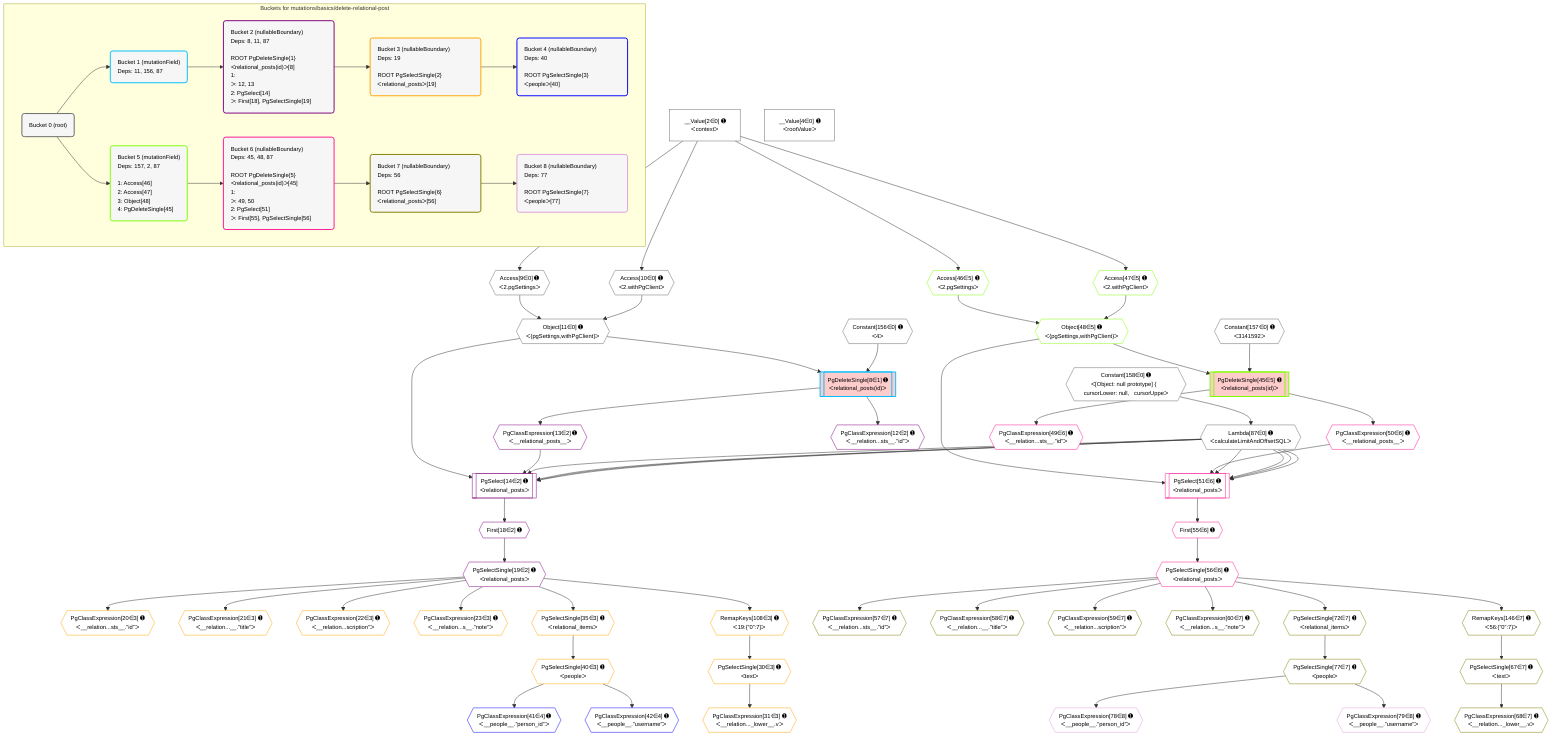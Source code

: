 %%{init: {'themeVariables': { 'fontSize': '12px'}}}%%
graph TD
    classDef path fill:#eee,stroke:#000,color:#000
    classDef plan fill:#fff,stroke-width:1px,color:#000
    classDef itemplan fill:#fff,stroke-width:2px,color:#000
    classDef unbatchedplan fill:#dff,stroke-width:1px,color:#000
    classDef sideeffectplan fill:#fcc,stroke-width:2px,color:#000
    classDef bucket fill:#f6f6f6,color:#000,stroke-width:2px,text-align:left


    %% plan dependencies
    Object11{{"Object[11∈0] ➊<br />ᐸ{pgSettings,withPgClient}ᐳ"}}:::plan
    Access9{{"Access[9∈0] ➊<br />ᐸ2.pgSettingsᐳ"}}:::plan
    Access10{{"Access[10∈0] ➊<br />ᐸ2.withPgClientᐳ"}}:::plan
    Access9 & Access10 --> Object11
    __Value2["__Value[2∈0] ➊<br />ᐸcontextᐳ"]:::plan
    __Value2 --> Access9
    __Value2 --> Access10
    Lambda87{{"Lambda[87∈0] ➊<br />ᐸcalculateLimitAndOffsetSQLᐳ"}}:::plan
    Constant158{{"Constant[158∈0] ➊<br />ᐸ[Object: null prototype] {   cursorLower: null,   cursorUppeᐳ"}}:::plan
    Constant158 --> Lambda87
    __Value4["__Value[4∈0] ➊<br />ᐸrootValueᐳ"]:::plan
    Constant156{{"Constant[156∈0] ➊<br />ᐸ4ᐳ"}}:::plan
    Constant157{{"Constant[157∈0] ➊<br />ᐸ3141592ᐳ"}}:::plan
    PgDeleteSingle8[["PgDeleteSingle[8∈1] ➊<br />ᐸrelational_posts(id)ᐳ"]]:::sideeffectplan
    Object11 & Constant156 --> PgDeleteSingle8
    PgSelect14[["PgSelect[14∈2] ➊<br />ᐸrelational_postsᐳ"]]:::plan
    PgClassExpression13{{"PgClassExpression[13∈2] ➊<br />ᐸ__relational_posts__ᐳ"}}:::plan
    Object11 & PgClassExpression13 & Lambda87 & Lambda87 & Lambda87 & Lambda87 --> PgSelect14
    PgClassExpression12{{"PgClassExpression[12∈2] ➊<br />ᐸ__relation...sts__.”id”ᐳ"}}:::plan
    PgDeleteSingle8 --> PgClassExpression12
    PgDeleteSingle8 --> PgClassExpression13
    First18{{"First[18∈2] ➊"}}:::plan
    PgSelect14 --> First18
    PgSelectSingle19{{"PgSelectSingle[19∈2] ➊<br />ᐸrelational_postsᐳ"}}:::plan
    First18 --> PgSelectSingle19
    PgClassExpression20{{"PgClassExpression[20∈3] ➊<br />ᐸ__relation...sts__.”id”ᐳ"}}:::plan
    PgSelectSingle19 --> PgClassExpression20
    PgClassExpression21{{"PgClassExpression[21∈3] ➊<br />ᐸ__relation...__.”title”ᐳ"}}:::plan
    PgSelectSingle19 --> PgClassExpression21
    PgClassExpression22{{"PgClassExpression[22∈3] ➊<br />ᐸ__relation...scription”ᐳ"}}:::plan
    PgSelectSingle19 --> PgClassExpression22
    PgClassExpression23{{"PgClassExpression[23∈3] ➊<br />ᐸ__relation...s__.”note”ᐳ"}}:::plan
    PgSelectSingle19 --> PgClassExpression23
    PgSelectSingle30{{"PgSelectSingle[30∈3] ➊<br />ᐸtextᐳ"}}:::plan
    RemapKeys108{{"RemapKeys[108∈3] ➊<br />ᐸ19:{”0”:7}ᐳ"}}:::plan
    RemapKeys108 --> PgSelectSingle30
    PgClassExpression31{{"PgClassExpression[31∈3] ➊<br />ᐸ__relation..._lower__.vᐳ"}}:::plan
    PgSelectSingle30 --> PgClassExpression31
    PgSelectSingle35{{"PgSelectSingle[35∈3] ➊<br />ᐸrelational_itemsᐳ"}}:::plan
    PgSelectSingle19 --> PgSelectSingle35
    PgSelectSingle40{{"PgSelectSingle[40∈3] ➊<br />ᐸpeopleᐳ"}}:::plan
    PgSelectSingle35 --> PgSelectSingle40
    PgSelectSingle19 --> RemapKeys108
    PgClassExpression41{{"PgClassExpression[41∈4] ➊<br />ᐸ__people__.”person_id”ᐳ"}}:::plan
    PgSelectSingle40 --> PgClassExpression41
    PgClassExpression42{{"PgClassExpression[42∈4] ➊<br />ᐸ__people__.”username”ᐳ"}}:::plan
    PgSelectSingle40 --> PgClassExpression42
    PgDeleteSingle45[["PgDeleteSingle[45∈5] ➊<br />ᐸrelational_posts(id)ᐳ"]]:::sideeffectplan
    Object48{{"Object[48∈5] ➊<br />ᐸ{pgSettings,withPgClient}ᐳ"}}:::plan
    Object48 & Constant157 --> PgDeleteSingle45
    Access46{{"Access[46∈5] ➊<br />ᐸ2.pgSettingsᐳ"}}:::plan
    Access47{{"Access[47∈5] ➊<br />ᐸ2.withPgClientᐳ"}}:::plan
    Access46 & Access47 --> Object48
    __Value2 --> Access46
    __Value2 --> Access47
    PgSelect51[["PgSelect[51∈6] ➊<br />ᐸrelational_postsᐳ"]]:::plan
    PgClassExpression50{{"PgClassExpression[50∈6] ➊<br />ᐸ__relational_posts__ᐳ"}}:::plan
    Object48 & PgClassExpression50 & Lambda87 & Lambda87 & Lambda87 & Lambda87 --> PgSelect51
    PgClassExpression49{{"PgClassExpression[49∈6] ➊<br />ᐸ__relation...sts__.”id”ᐳ"}}:::plan
    PgDeleteSingle45 --> PgClassExpression49
    PgDeleteSingle45 --> PgClassExpression50
    First55{{"First[55∈6] ➊"}}:::plan
    PgSelect51 --> First55
    PgSelectSingle56{{"PgSelectSingle[56∈6] ➊<br />ᐸrelational_postsᐳ"}}:::plan
    First55 --> PgSelectSingle56
    PgClassExpression57{{"PgClassExpression[57∈7] ➊<br />ᐸ__relation...sts__.”id”ᐳ"}}:::plan
    PgSelectSingle56 --> PgClassExpression57
    PgClassExpression58{{"PgClassExpression[58∈7] ➊<br />ᐸ__relation...__.”title”ᐳ"}}:::plan
    PgSelectSingle56 --> PgClassExpression58
    PgClassExpression59{{"PgClassExpression[59∈7] ➊<br />ᐸ__relation...scription”ᐳ"}}:::plan
    PgSelectSingle56 --> PgClassExpression59
    PgClassExpression60{{"PgClassExpression[60∈7] ➊<br />ᐸ__relation...s__.”note”ᐳ"}}:::plan
    PgSelectSingle56 --> PgClassExpression60
    PgSelectSingle67{{"PgSelectSingle[67∈7] ➊<br />ᐸtextᐳ"}}:::plan
    RemapKeys146{{"RemapKeys[146∈7] ➊<br />ᐸ56:{”0”:7}ᐳ"}}:::plan
    RemapKeys146 --> PgSelectSingle67
    PgClassExpression68{{"PgClassExpression[68∈7] ➊<br />ᐸ__relation..._lower__.vᐳ"}}:::plan
    PgSelectSingle67 --> PgClassExpression68
    PgSelectSingle72{{"PgSelectSingle[72∈7] ➊<br />ᐸrelational_itemsᐳ"}}:::plan
    PgSelectSingle56 --> PgSelectSingle72
    PgSelectSingle77{{"PgSelectSingle[77∈7] ➊<br />ᐸpeopleᐳ"}}:::plan
    PgSelectSingle72 --> PgSelectSingle77
    PgSelectSingle56 --> RemapKeys146
    PgClassExpression78{{"PgClassExpression[78∈8] ➊<br />ᐸ__people__.”person_id”ᐳ"}}:::plan
    PgSelectSingle77 --> PgClassExpression78
    PgClassExpression79{{"PgClassExpression[79∈8] ➊<br />ᐸ__people__.”username”ᐳ"}}:::plan
    PgSelectSingle77 --> PgClassExpression79

    %% define steps

    subgraph "Buckets for mutations/basics/delete-relational-post"
    Bucket0("Bucket 0 (root)"):::bucket
    classDef bucket0 stroke:#696969
    class Bucket0,__Value2,__Value4,Access9,Access10,Object11,Lambda87,Constant156,Constant157,Constant158 bucket0
    Bucket1("Bucket 1 (mutationField)<br />Deps: 11, 156, 87"):::bucket
    classDef bucket1 stroke:#00bfff
    class Bucket1,PgDeleteSingle8 bucket1
    Bucket2("Bucket 2 (nullableBoundary)<br />Deps: 8, 11, 87<br /><br />ROOT PgDeleteSingle{1}ᐸrelational_posts(id)ᐳ[8]<br />1: <br />ᐳ: 12, 13<br />2: PgSelect[14]<br />ᐳ: First[18], PgSelectSingle[19]"):::bucket
    classDef bucket2 stroke:#7f007f
    class Bucket2,PgClassExpression12,PgClassExpression13,PgSelect14,First18,PgSelectSingle19 bucket2
    Bucket3("Bucket 3 (nullableBoundary)<br />Deps: 19<br /><br />ROOT PgSelectSingle{2}ᐸrelational_postsᐳ[19]"):::bucket
    classDef bucket3 stroke:#ffa500
    class Bucket3,PgClassExpression20,PgClassExpression21,PgClassExpression22,PgClassExpression23,PgSelectSingle30,PgClassExpression31,PgSelectSingle35,PgSelectSingle40,RemapKeys108 bucket3
    Bucket4("Bucket 4 (nullableBoundary)<br />Deps: 40<br /><br />ROOT PgSelectSingle{3}ᐸpeopleᐳ[40]"):::bucket
    classDef bucket4 stroke:#0000ff
    class Bucket4,PgClassExpression41,PgClassExpression42 bucket4
    Bucket5("Bucket 5 (mutationField)<br />Deps: 157, 2, 87<br /><br />1: Access[46]<br />2: Access[47]<br />3: Object[48]<br />4: PgDeleteSingle[45]"):::bucket
    classDef bucket5 stroke:#7fff00
    class Bucket5,PgDeleteSingle45,Access46,Access47,Object48 bucket5
    Bucket6("Bucket 6 (nullableBoundary)<br />Deps: 45, 48, 87<br /><br />ROOT PgDeleteSingle{5}ᐸrelational_posts(id)ᐳ[45]<br />1: <br />ᐳ: 49, 50<br />2: PgSelect[51]<br />ᐳ: First[55], PgSelectSingle[56]"):::bucket
    classDef bucket6 stroke:#ff1493
    class Bucket6,PgClassExpression49,PgClassExpression50,PgSelect51,First55,PgSelectSingle56 bucket6
    Bucket7("Bucket 7 (nullableBoundary)<br />Deps: 56<br /><br />ROOT PgSelectSingle{6}ᐸrelational_postsᐳ[56]"):::bucket
    classDef bucket7 stroke:#808000
    class Bucket7,PgClassExpression57,PgClassExpression58,PgClassExpression59,PgClassExpression60,PgSelectSingle67,PgClassExpression68,PgSelectSingle72,PgSelectSingle77,RemapKeys146 bucket7
    Bucket8("Bucket 8 (nullableBoundary)<br />Deps: 77<br /><br />ROOT PgSelectSingle{7}ᐸpeopleᐳ[77]"):::bucket
    classDef bucket8 stroke:#dda0dd
    class Bucket8,PgClassExpression78,PgClassExpression79 bucket8
    Bucket0 --> Bucket1 & Bucket5
    Bucket1 --> Bucket2
    Bucket2 --> Bucket3
    Bucket3 --> Bucket4
    Bucket5 --> Bucket6
    Bucket6 --> Bucket7
    Bucket7 --> Bucket8
    end